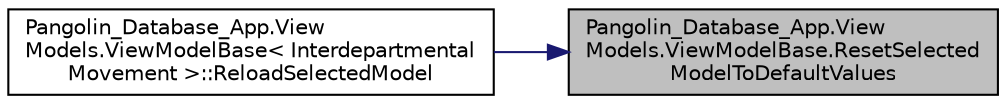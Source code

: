 digraph "Pangolin_Database_App.ViewModels.ViewModelBase.ResetSelectedModelToDefaultValues"
{
 // LATEX_PDF_SIZE
  edge [fontname="Helvetica",fontsize="10",labelfontname="Helvetica",labelfontsize="10"];
  node [fontname="Helvetica",fontsize="10",shape=record];
  rankdir="RL";
  Node1 [label="Pangolin_Database_App.View\lModels.ViewModelBase.ResetSelected\lModelToDefaultValues",height=0.2,width=0.4,color="black", fillcolor="grey75", style="filled", fontcolor="black",tooltip="Resets Selected Model to default values"];
  Node1 -> Node2 [dir="back",color="midnightblue",fontsize="10",style="solid"];
  Node2 [label="Pangolin_Database_App.View\lModels.ViewModelBase\< Interdepartmental\lMovement \>::ReloadSelectedModel",height=0.2,width=0.4,color="black", fillcolor="white", style="filled",URL="$class_pangolin___database___app_1_1_view_models_1_1_view_model_base.html#ad79cfea8ac201f5b386e237c0f5ff8f7",tooltip="Reloads the selected model"];
}
